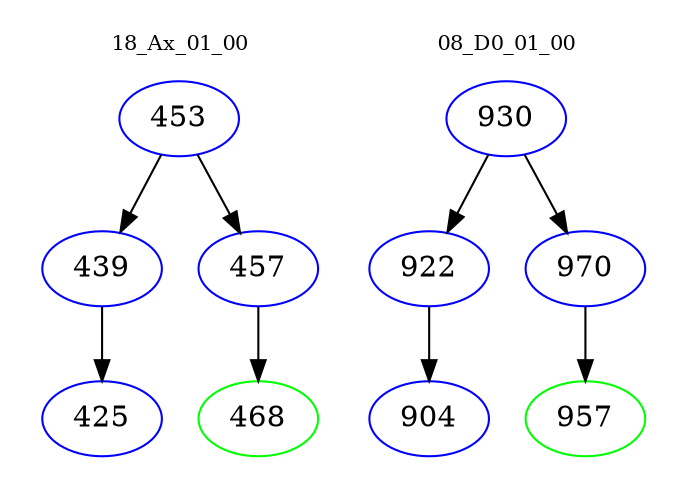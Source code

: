 digraph{
subgraph cluster_0 {
color = white
label = "18_Ax_01_00";
fontsize=10;
T0_453 [label="453", color="blue"]
T0_453 -> T0_439 [color="black"]
T0_439 [label="439", color="blue"]
T0_439 -> T0_425 [color="black"]
T0_425 [label="425", color="blue"]
T0_453 -> T0_457 [color="black"]
T0_457 [label="457", color="blue"]
T0_457 -> T0_468 [color="black"]
T0_468 [label="468", color="green"]
}
subgraph cluster_1 {
color = white
label = "08_D0_01_00";
fontsize=10;
T1_930 [label="930", color="blue"]
T1_930 -> T1_922 [color="black"]
T1_922 [label="922", color="blue"]
T1_922 -> T1_904 [color="black"]
T1_904 [label="904", color="blue"]
T1_930 -> T1_970 [color="black"]
T1_970 [label="970", color="blue"]
T1_970 -> T1_957 [color="black"]
T1_957 [label="957", color="green"]
}
}
